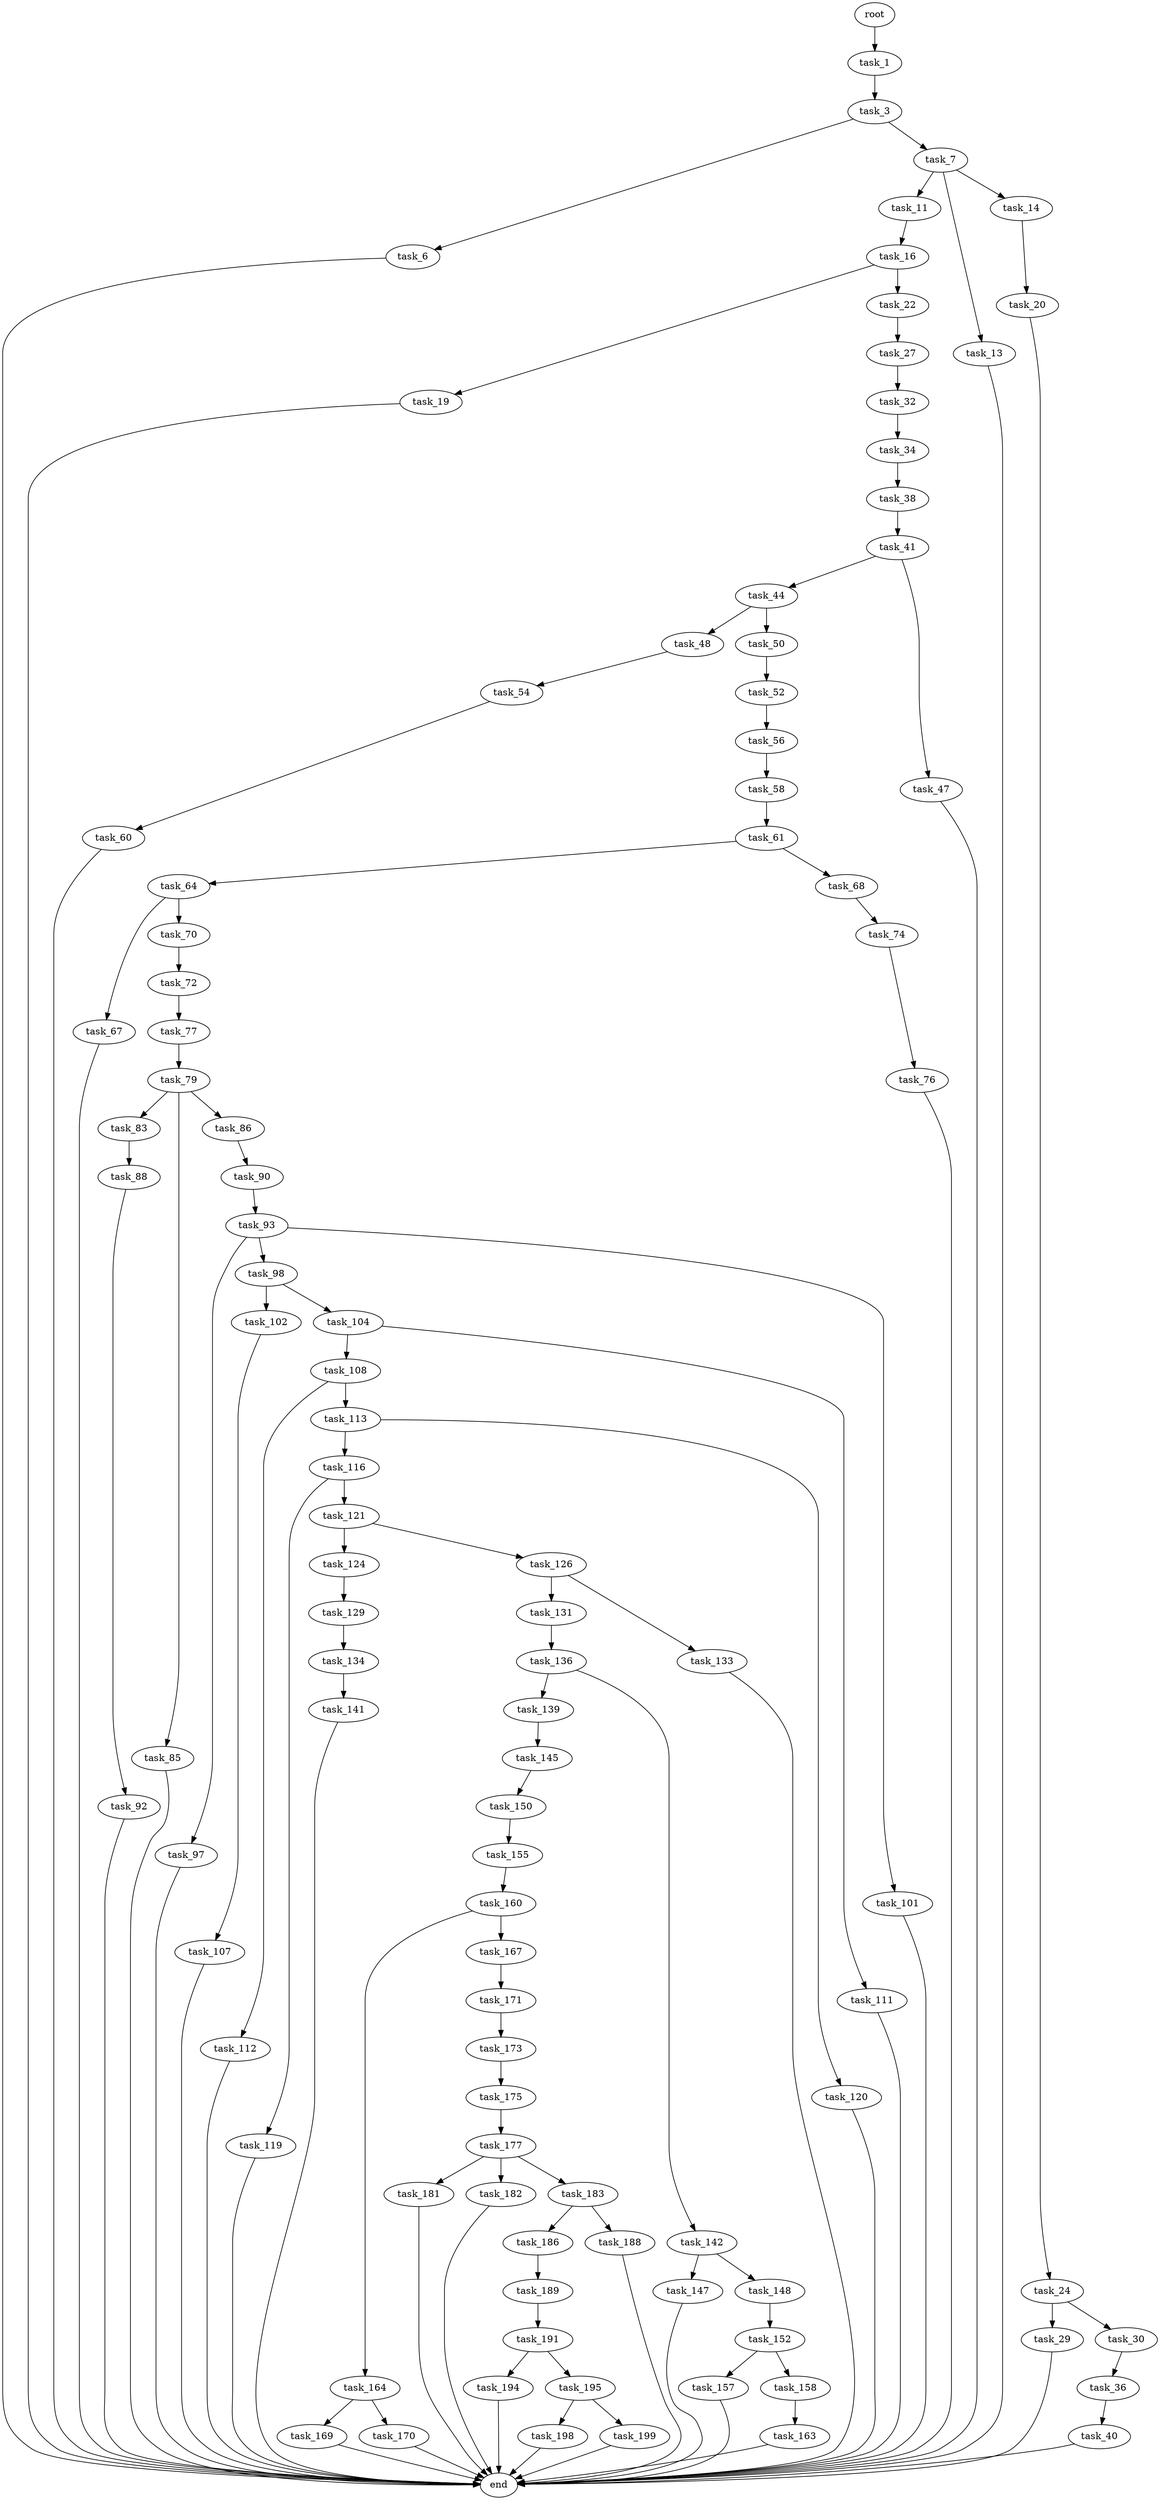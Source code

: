 digraph G {
  root [size="0.000000"];
  task_1 [size="231928233984.000000"];
  task_3 [size="68719476736.000000"];
  task_6 [size="68719476736.000000"];
  task_7 [size="26209190006.000000"];
  end [size="0.000000"];
  task_11 [size="871906212983.000000"];
  task_13 [size="41731704795.000000"];
  task_14 [size="22362441568.000000"];
  task_16 [size="830848083.000000"];
  task_20 [size="22361880062.000000"];
  task_19 [size="549755813888.000000"];
  task_22 [size="68719476736.000000"];
  task_24 [size="14612187471.000000"];
  task_27 [size="17280333007.000000"];
  task_29 [size="368293445632.000000"];
  task_30 [size="549755813888.000000"];
  task_32 [size="4439272750.000000"];
  task_36 [size="68719476736.000000"];
  task_34 [size="159349860630.000000"];
  task_38 [size="6295956162.000000"];
  task_40 [size="9163286280.000000"];
  task_41 [size="549755813888.000000"];
  task_44 [size="21477823448.000000"];
  task_47 [size="629046665910.000000"];
  task_48 [size="134217728000.000000"];
  task_50 [size="549755813888.000000"];
  task_54 [size="1900422934.000000"];
  task_52 [size="3094893030.000000"];
  task_56 [size="1026269625288.000000"];
  task_60 [size="4001905834.000000"];
  task_58 [size="368293445632.000000"];
  task_61 [size="368293445632.000000"];
  task_64 [size="40872266595.000000"];
  task_68 [size="1073741824000.000000"];
  task_67 [size="297917787484.000000"];
  task_70 [size="1073741824000.000000"];
  task_74 [size="40912384697.000000"];
  task_72 [size="28991029248.000000"];
  task_77 [size="144283855187.000000"];
  task_76 [size="113665099046.000000"];
  task_79 [size="368293445632.000000"];
  task_83 [size="231928233984.000000"];
  task_85 [size="189358797311.000000"];
  task_86 [size="13845309717.000000"];
  task_88 [size="16931131758.000000"];
  task_90 [size="34269034930.000000"];
  task_92 [size="32301974052.000000"];
  task_93 [size="326274510044.000000"];
  task_97 [size="613688485809.000000"];
  task_98 [size="49563381597.000000"];
  task_101 [size="231928233984.000000"];
  task_102 [size="229682702444.000000"];
  task_104 [size="146796620758.000000"];
  task_107 [size="782757789696.000000"];
  task_108 [size="46358848381.000000"];
  task_111 [size="28991029248.000000"];
  task_112 [size="68719476736.000000"];
  task_113 [size="443925550085.000000"];
  task_116 [size="134217728000.000000"];
  task_120 [size="41690962242.000000"];
  task_119 [size="4725356049.000000"];
  task_121 [size="4922270534.000000"];
  task_124 [size="321883097640.000000"];
  task_126 [size="849888252173.000000"];
  task_129 [size="45515565755.000000"];
  task_131 [size="28991029248.000000"];
  task_133 [size="8589934592.000000"];
  task_134 [size="10682145892.000000"];
  task_136 [size="2723840530.000000"];
  task_141 [size="1077843134157.000000"];
  task_139 [size="782757789696.000000"];
  task_142 [size="952966878451.000000"];
  task_145 [size="1189207334125.000000"];
  task_147 [size="215170517160.000000"];
  task_148 [size="5034295822.000000"];
  task_150 [size="20987750803.000000"];
  task_152 [size="28991029248.000000"];
  task_155 [size="8563134656.000000"];
  task_157 [size="26916101538.000000"];
  task_158 [size="17335857548.000000"];
  task_160 [size="1073741824000.000000"];
  task_163 [size="231928233984.000000"];
  task_164 [size="782757789696.000000"];
  task_167 [size="334519277305.000000"];
  task_169 [size="43978832018.000000"];
  task_170 [size="412030178649.000000"];
  task_171 [size="60974119601.000000"];
  task_173 [size="549755813888.000000"];
  task_175 [size="7034120362.000000"];
  task_177 [size="68719476736.000000"];
  task_181 [size="801700724292.000000"];
  task_182 [size="782757789696.000000"];
  task_183 [size="920495366.000000"];
  task_186 [size="2111309290.000000"];
  task_188 [size="782757789696.000000"];
  task_189 [size="404698879052.000000"];
  task_191 [size="28214378397.000000"];
  task_194 [size="10093945572.000000"];
  task_195 [size="8589934592.000000"];
  task_198 [size="28991029248.000000"];
  task_199 [size="95163949858.000000"];

  root -> task_1 [size="1.000000"];
  task_1 -> task_3 [size="301989888.000000"];
  task_3 -> task_6 [size="134217728.000000"];
  task_3 -> task_7 [size="134217728.000000"];
  task_6 -> end [size="1.000000"];
  task_7 -> task_11 [size="75497472.000000"];
  task_7 -> task_13 [size="75497472.000000"];
  task_7 -> task_14 [size="75497472.000000"];
  task_11 -> task_16 [size="679477248.000000"];
  task_13 -> end [size="1.000000"];
  task_14 -> task_20 [size="33554432.000000"];
  task_16 -> task_19 [size="33554432.000000"];
  task_16 -> task_22 [size="33554432.000000"];
  task_20 -> task_24 [size="838860800.000000"];
  task_19 -> end [size="1.000000"];
  task_22 -> task_27 [size="134217728.000000"];
  task_24 -> task_29 [size="301989888.000000"];
  task_24 -> task_30 [size="301989888.000000"];
  task_27 -> task_32 [size="679477248.000000"];
  task_29 -> end [size="1.000000"];
  task_30 -> task_36 [size="536870912.000000"];
  task_32 -> task_34 [size="75497472.000000"];
  task_36 -> task_40 [size="134217728.000000"];
  task_34 -> task_38 [size="679477248.000000"];
  task_38 -> task_41 [size="209715200.000000"];
  task_40 -> end [size="1.000000"];
  task_41 -> task_44 [size="536870912.000000"];
  task_41 -> task_47 [size="536870912.000000"];
  task_44 -> task_48 [size="536870912.000000"];
  task_44 -> task_50 [size="536870912.000000"];
  task_47 -> end [size="1.000000"];
  task_48 -> task_54 [size="209715200.000000"];
  task_50 -> task_52 [size="536870912.000000"];
  task_54 -> task_60 [size="33554432.000000"];
  task_52 -> task_56 [size="134217728.000000"];
  task_56 -> task_58 [size="838860800.000000"];
  task_60 -> end [size="1.000000"];
  task_58 -> task_61 [size="411041792.000000"];
  task_61 -> task_64 [size="411041792.000000"];
  task_61 -> task_68 [size="411041792.000000"];
  task_64 -> task_67 [size="75497472.000000"];
  task_64 -> task_70 [size="75497472.000000"];
  task_68 -> task_74 [size="838860800.000000"];
  task_67 -> end [size="1.000000"];
  task_70 -> task_72 [size="838860800.000000"];
  task_74 -> task_76 [size="838860800.000000"];
  task_72 -> task_77 [size="75497472.000000"];
  task_77 -> task_79 [size="209715200.000000"];
  task_76 -> end [size="1.000000"];
  task_79 -> task_83 [size="411041792.000000"];
  task_79 -> task_85 [size="411041792.000000"];
  task_79 -> task_86 [size="411041792.000000"];
  task_83 -> task_88 [size="301989888.000000"];
  task_85 -> end [size="1.000000"];
  task_86 -> task_90 [size="301989888.000000"];
  task_88 -> task_92 [size="679477248.000000"];
  task_90 -> task_93 [size="536870912.000000"];
  task_92 -> end [size="1.000000"];
  task_93 -> task_97 [size="411041792.000000"];
  task_93 -> task_98 [size="411041792.000000"];
  task_93 -> task_101 [size="411041792.000000"];
  task_97 -> end [size="1.000000"];
  task_98 -> task_102 [size="838860800.000000"];
  task_98 -> task_104 [size="838860800.000000"];
  task_101 -> end [size="1.000000"];
  task_102 -> task_107 [size="536870912.000000"];
  task_104 -> task_108 [size="209715200.000000"];
  task_104 -> task_111 [size="209715200.000000"];
  task_107 -> end [size="1.000000"];
  task_108 -> task_112 [size="838860800.000000"];
  task_108 -> task_113 [size="838860800.000000"];
  task_111 -> end [size="1.000000"];
  task_112 -> end [size="1.000000"];
  task_113 -> task_116 [size="679477248.000000"];
  task_113 -> task_120 [size="679477248.000000"];
  task_116 -> task_119 [size="209715200.000000"];
  task_116 -> task_121 [size="209715200.000000"];
  task_120 -> end [size="1.000000"];
  task_119 -> end [size="1.000000"];
  task_121 -> task_124 [size="209715200.000000"];
  task_121 -> task_126 [size="209715200.000000"];
  task_124 -> task_129 [size="536870912.000000"];
  task_126 -> task_131 [size="679477248.000000"];
  task_126 -> task_133 [size="679477248.000000"];
  task_129 -> task_134 [size="33554432.000000"];
  task_131 -> task_136 [size="75497472.000000"];
  task_133 -> end [size="1.000000"];
  task_134 -> task_141 [size="679477248.000000"];
  task_136 -> task_139 [size="134217728.000000"];
  task_136 -> task_142 [size="134217728.000000"];
  task_141 -> end [size="1.000000"];
  task_139 -> task_145 [size="679477248.000000"];
  task_142 -> task_147 [size="838860800.000000"];
  task_142 -> task_148 [size="838860800.000000"];
  task_145 -> task_150 [size="838860800.000000"];
  task_147 -> end [size="1.000000"];
  task_148 -> task_152 [size="209715200.000000"];
  task_150 -> task_155 [size="411041792.000000"];
  task_152 -> task_157 [size="75497472.000000"];
  task_152 -> task_158 [size="75497472.000000"];
  task_155 -> task_160 [size="838860800.000000"];
  task_157 -> end [size="1.000000"];
  task_158 -> task_163 [size="301989888.000000"];
  task_160 -> task_164 [size="838860800.000000"];
  task_160 -> task_167 [size="838860800.000000"];
  task_163 -> end [size="1.000000"];
  task_164 -> task_169 [size="679477248.000000"];
  task_164 -> task_170 [size="679477248.000000"];
  task_167 -> task_171 [size="411041792.000000"];
  task_169 -> end [size="1.000000"];
  task_170 -> end [size="1.000000"];
  task_171 -> task_173 [size="75497472.000000"];
  task_173 -> task_175 [size="536870912.000000"];
  task_175 -> task_177 [size="411041792.000000"];
  task_177 -> task_181 [size="134217728.000000"];
  task_177 -> task_182 [size="134217728.000000"];
  task_177 -> task_183 [size="134217728.000000"];
  task_181 -> end [size="1.000000"];
  task_182 -> end [size="1.000000"];
  task_183 -> task_186 [size="33554432.000000"];
  task_183 -> task_188 [size="33554432.000000"];
  task_186 -> task_189 [size="33554432.000000"];
  task_188 -> end [size="1.000000"];
  task_189 -> task_191 [size="536870912.000000"];
  task_191 -> task_194 [size="838860800.000000"];
  task_191 -> task_195 [size="838860800.000000"];
  task_194 -> end [size="1.000000"];
  task_195 -> task_198 [size="33554432.000000"];
  task_195 -> task_199 [size="33554432.000000"];
  task_198 -> end [size="1.000000"];
  task_199 -> end [size="1.000000"];
}
